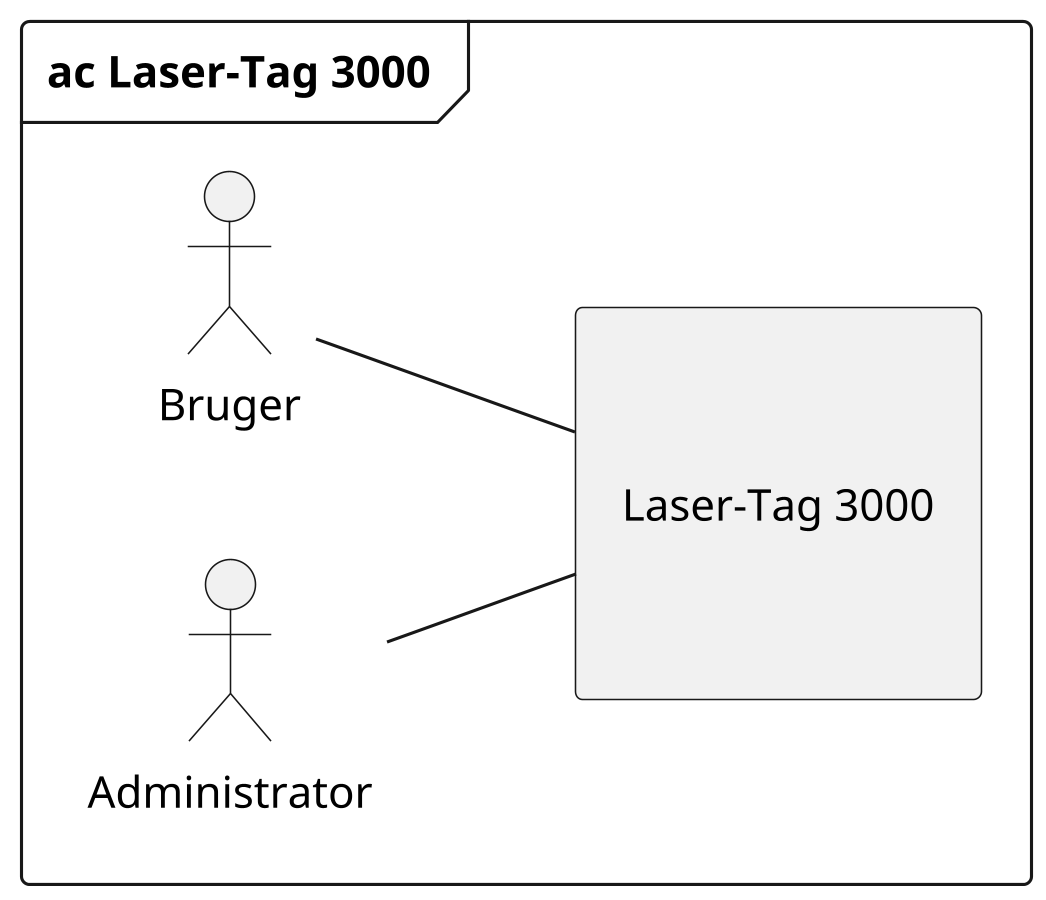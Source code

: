 @startuml ac_diagram

left to right direction

skinparam {
    monochrome true
    dpi 300
    padding 5
    packageStyle rectangle
    packageStyle frame
    shadowing false
    'linetype polyline
    'linetype ortho
    'backgroundColor transparent
}

frame "ac Laser-Tag 3000" {

    actor Bruger as user
    actor Administrator as admin
    rectangle "\n\nLaser-Tag 3000\n\n" as lasertag

    user -- lasertag
    admin -- lasertag
}

@enduml